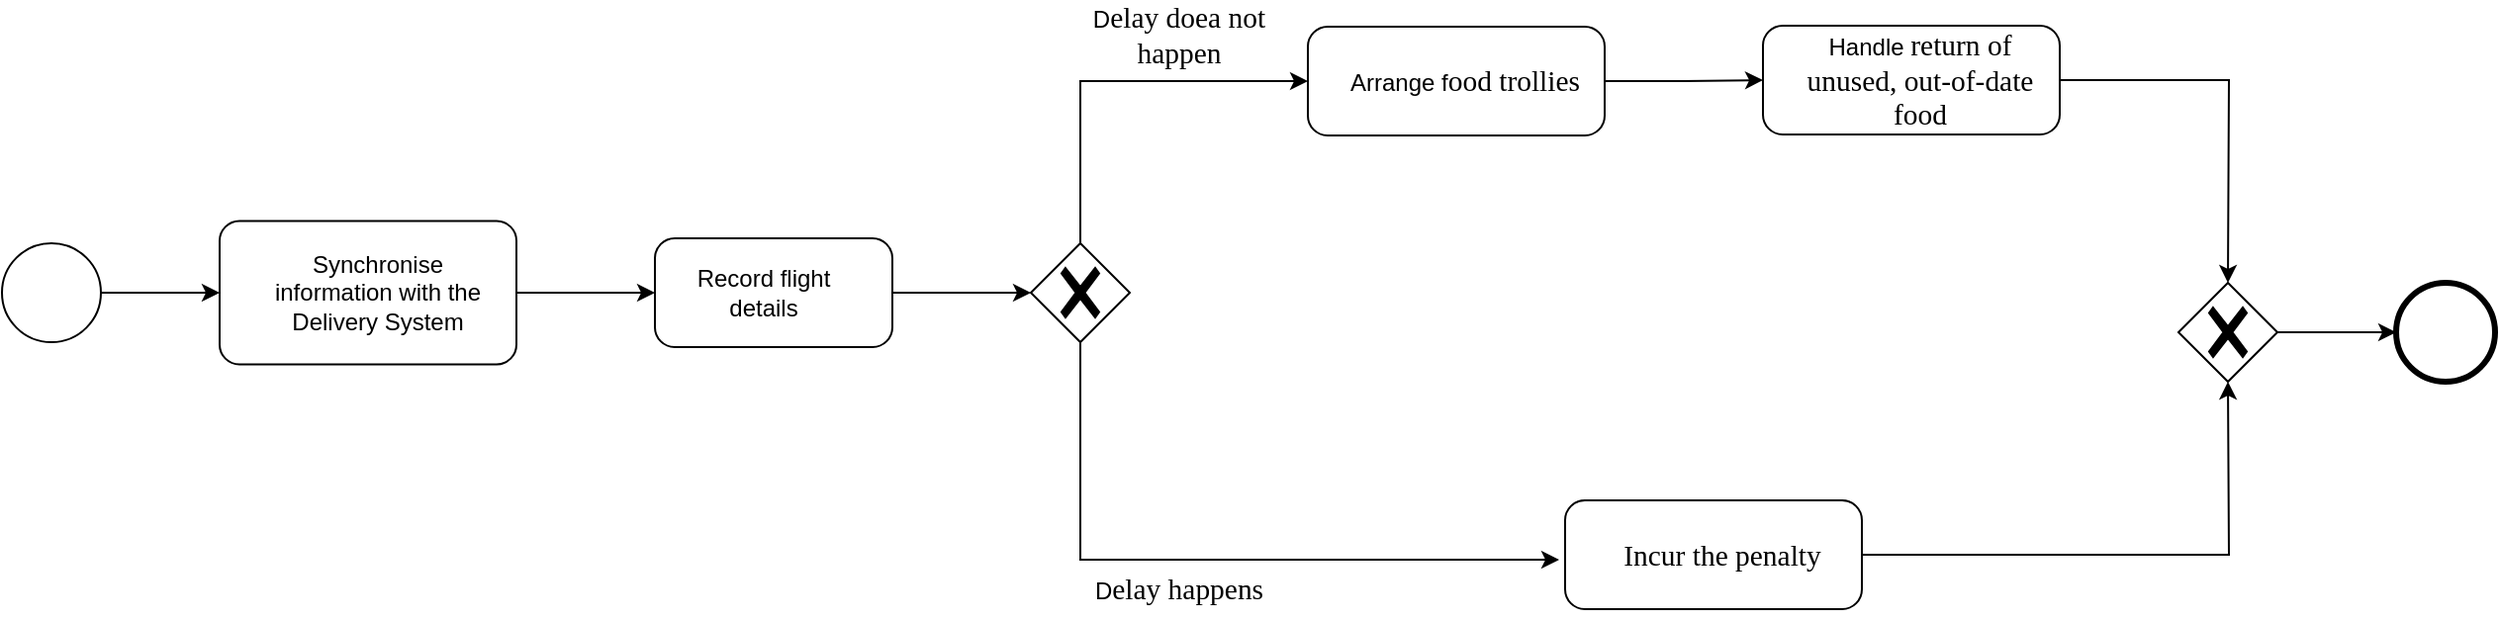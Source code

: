 <mxfile version="25.0.3">
  <diagram name="第 1 页" id="HsRobyK3Fas88-mNI9Ux">
    <mxGraphModel dx="1221" dy="1894" grid="1" gridSize="10" guides="1" tooltips="1" connect="1" arrows="1" fold="1" page="1" pageScale="1" pageWidth="827" pageHeight="1169" math="0" shadow="0">
      <root>
        <mxCell id="0" />
        <mxCell id="1" parent="0" />
        <mxCell id="VkIDEUSJJLNDlYU5rUfV-1" value="" style="points=[[0.145,0.145,0],[0.5,0,0],[0.855,0.145,0],[1,0.5,0],[0.855,0.855,0],[0.5,1,0],[0.145,0.855,0],[0,0.5,0]];shape=mxgraph.bpmn.event;html=1;verticalLabelPosition=bottom;labelBackgroundColor=#ffffff;verticalAlign=top;align=center;perimeter=ellipsePerimeter;outlineConnect=0;aspect=fixed;outline=standard;symbol=general;" parent="1" vertex="1">
          <mxGeometry x="20" y="40" width="50" height="50" as="geometry" />
        </mxCell>
        <mxCell id="VkIDEUSJJLNDlYU5rUfV-4" value="" style="points=[[0.25,0,0],[0.5,0,0],[0.75,0,0],[1,0.25,0],[1,0.5,0],[1,0.75,0],[0.75,1,0],[0.5,1,0],[0.25,1,0],[0,0.75,0],[0,0.5,0],[0,0.25,0]];shape=mxgraph.bpmn.task;whiteSpace=wrap;rectStyle=rounded;size=10;html=1;container=1;expand=0;collapsible=0;taskMarker=abstract;" parent="1" vertex="1">
          <mxGeometry x="130" y="28.75" width="150" height="72.5" as="geometry" />
        </mxCell>
        <mxCell id="VkIDEUSJJLNDlYU5rUfV-5" value="Synchronise information with the Delivery System" style="text;html=1;align=center;verticalAlign=middle;whiteSpace=wrap;rounded=0;" parent="VkIDEUSJJLNDlYU5rUfV-4" vertex="1">
          <mxGeometry x="20" y="16.48" width="120" height="39.55" as="geometry" />
        </mxCell>
        <mxCell id="VkIDEUSJJLNDlYU5rUfV-6" style="edgeStyle=orthogonalEdgeStyle;rounded=0;orthogonalLoop=1;jettySize=auto;html=1;entryX=0;entryY=0.5;entryDx=0;entryDy=0;entryPerimeter=0;" parent="1" source="VkIDEUSJJLNDlYU5rUfV-1" target="VkIDEUSJJLNDlYU5rUfV-4" edge="1">
          <mxGeometry relative="1" as="geometry" />
        </mxCell>
        <mxCell id="VkIDEUSJJLNDlYU5rUfV-9" value="" style="points=[[0.25,0,0],[0.5,0,0],[0.75,0,0],[1,0.25,0],[1,0.5,0],[1,0.75,0],[0.75,1,0],[0.5,1,0],[0.25,1,0],[0,0.75,0],[0,0.5,0],[0,0.25,0]];shape=mxgraph.bpmn.task;whiteSpace=wrap;rectStyle=rounded;size=10;html=1;container=1;expand=0;collapsible=0;taskMarker=abstract;" parent="1" vertex="1">
          <mxGeometry x="350" y="37.5" width="120" height="55" as="geometry" />
        </mxCell>
        <mxCell id="VkIDEUSJJLNDlYU5rUfV-10" value="Record flight details" style="text;html=1;align=center;verticalAlign=middle;whiteSpace=wrap;rounded=0;" parent="VkIDEUSJJLNDlYU5rUfV-9" vertex="1">
          <mxGeometry x="15" y="12.5" width="80" height="30" as="geometry" />
        </mxCell>
        <mxCell id="VkIDEUSJJLNDlYU5rUfV-11" style="edgeStyle=orthogonalEdgeStyle;rounded=0;orthogonalLoop=1;jettySize=auto;html=1;entryX=0;entryY=0.5;entryDx=0;entryDy=0;entryPerimeter=0;" parent="1" source="VkIDEUSJJLNDlYU5rUfV-9" edge="1">
          <mxGeometry relative="1" as="geometry">
            <mxPoint x="540" y="65" as="targetPoint" />
          </mxGeometry>
        </mxCell>
        <mxCell id="VkIDEUSJJLNDlYU5rUfV-19" value="" style="points=[[0.25,0,0],[0.5,0,0],[0.75,0,0],[1,0.25,0],[1,0.5,0],[1,0.75,0],[0.75,1,0],[0.5,1,0],[0.25,1,0],[0,0.75,0],[0,0.5,0],[0,0.25,0]];shape=mxgraph.bpmn.task;whiteSpace=wrap;rectStyle=rounded;size=10;html=1;container=1;expand=0;collapsible=0;taskMarker=abstract;" parent="1" vertex="1">
          <mxGeometry x="680" y="-69.5" width="150" height="55" as="geometry" />
        </mxCell>
        <mxCell id="VkIDEUSJJLNDlYU5rUfV-20" value="&lt;div&gt;&lt;span style=&quot;background-color: initial;&quot;&gt;Arrange f&lt;/span&gt;&lt;span style=&quot;font-size: 11.04pt; font-family: Calibri;&quot;&gt;ood trollies&lt;/span&gt;&lt;/div&gt;" style="text;html=1;align=center;verticalAlign=middle;whiteSpace=wrap;rounded=0;" parent="VkIDEUSJJLNDlYU5rUfV-19" vertex="1">
          <mxGeometry x="18.75" y="12.5" width="121.25" height="30" as="geometry" />
        </mxCell>
        <mxCell id="VkIDEUSJJLNDlYU5rUfV-24" style="edgeStyle=orthogonalEdgeStyle;rounded=0;orthogonalLoop=1;jettySize=auto;html=1;entryX=0;entryY=0.5;entryDx=0;entryDy=0;entryPerimeter=0;" parent="1" source="VkIDEUSJJLNDlYU5rUfV-4" target="VkIDEUSJJLNDlYU5rUfV-9" edge="1">
          <mxGeometry relative="1" as="geometry" />
        </mxCell>
        <mxCell id="VkIDEUSJJLNDlYU5rUfV-29" value="" style="edgeStyle=orthogonalEdgeStyle;rounded=0;orthogonalLoop=1;jettySize=auto;html=1;" parent="1" source="VkIDEUSJJLNDlYU5rUfV-25" edge="1">
          <mxGeometry relative="1" as="geometry">
            <mxPoint x="1145" y="60" as="targetPoint" />
          </mxGeometry>
        </mxCell>
        <mxCell id="VkIDEUSJJLNDlYU5rUfV-25" value="" style="points=[[0.25,0,0],[0.5,0,0],[0.75,0,0],[1,0.25,0],[1,0.5,0],[1,0.75,0],[0.75,1,0],[0.5,1,0],[0.25,1,0],[0,0.75,0],[0,0.5,0],[0,0.25,0]];shape=mxgraph.bpmn.task;whiteSpace=wrap;rectStyle=rounded;size=10;html=1;container=1;expand=0;collapsible=0;taskMarker=abstract;" parent="1" vertex="1">
          <mxGeometry x="910" y="-70" width="150" height="55" as="geometry" />
        </mxCell>
        <mxCell id="VkIDEUSJJLNDlYU5rUfV-26" value="Handle&amp;nbsp;&lt;span style=&quot;font-family: Calibri; font-size: 11.04pt; background-color: initial;&quot;&gt;return of unused, out-of-date food&lt;/span&gt;" style="text;html=1;align=center;verticalAlign=middle;whiteSpace=wrap;rounded=0;" parent="VkIDEUSJJLNDlYU5rUfV-25" vertex="1">
          <mxGeometry x="18.75" y="12.5" width="121.25" height="30" as="geometry" />
        </mxCell>
        <mxCell id="VkIDEUSJJLNDlYU5rUfV-28" style="edgeStyle=orthogonalEdgeStyle;rounded=0;orthogonalLoop=1;jettySize=auto;html=1;entryX=0;entryY=0.5;entryDx=0;entryDy=0;entryPerimeter=0;" parent="1" source="VkIDEUSJJLNDlYU5rUfV-19" target="VkIDEUSJJLNDlYU5rUfV-25" edge="1">
          <mxGeometry relative="1" as="geometry" />
        </mxCell>
        <mxCell id="VkIDEUSJJLNDlYU5rUfV-32" style="edgeStyle=orthogonalEdgeStyle;rounded=0;orthogonalLoop=1;jettySize=auto;html=1;entryX=0;entryY=0.5;entryDx=0;entryDy=0;entryPerimeter=0;" parent="1" source="VkIDEUSJJLNDlYU5rUfV-30" target="VkIDEUSJJLNDlYU5rUfV-19" edge="1">
          <mxGeometry relative="1" as="geometry">
            <mxPoint x="580" y="-110" as="targetPoint" />
            <Array as="points">
              <mxPoint x="565" y="-42" />
            </Array>
          </mxGeometry>
        </mxCell>
        <mxCell id="VkIDEUSJJLNDlYU5rUfV-34" style="edgeStyle=orthogonalEdgeStyle;rounded=0;orthogonalLoop=1;jettySize=auto;html=1;exitX=0.5;exitY=1;exitDx=0;exitDy=0;exitPerimeter=0;" parent="1" source="VkIDEUSJJLNDlYU5rUfV-30" edge="1">
          <mxGeometry relative="1" as="geometry">
            <mxPoint x="807" y="200" as="targetPoint" />
            <mxPoint x="572" y="92" as="sourcePoint" />
            <Array as="points">
              <mxPoint x="565" y="200" />
            </Array>
          </mxGeometry>
        </mxCell>
        <mxCell id="VkIDEUSJJLNDlYU5rUfV-30" value="" style="points=[[0.25,0.25,0],[0.5,0,0],[0.75,0.25,0],[1,0.5,0],[0.75,0.75,0],[0.5,1,0],[0.25,0.75,0],[0,0.5,0]];shape=mxgraph.bpmn.gateway2;html=1;verticalLabelPosition=bottom;labelBackgroundColor=#ffffff;verticalAlign=top;align=center;perimeter=rhombusPerimeter;outlineConnect=0;outline=none;symbol=none;gwType=exclusive;" parent="1" vertex="1">
          <mxGeometry x="540" y="40" width="50" height="50" as="geometry" />
        </mxCell>
        <mxCell id="VkIDEUSJJLNDlYU5rUfV-33" value="&lt;span style=&quot;background-color: initial;&quot;&gt;D&lt;/span&gt;&lt;span style=&quot;background-color: initial; font-family: Calibri; font-size: 11.04pt;&quot;&gt;elay doea not happen&lt;/span&gt;" style="text;html=1;align=center;verticalAlign=middle;whiteSpace=wrap;rounded=0;" parent="1" vertex="1">
          <mxGeometry x="570" y="-80" width="90" height="30" as="geometry" />
        </mxCell>
        <mxCell id="VkIDEUSJJLNDlYU5rUfV-35" value="" style="points=[[0.25,0,0],[0.5,0,0],[0.75,0,0],[1,0.25,0],[1,0.5,0],[1,0.75,0],[0.75,1,0],[0.5,1,0],[0.25,1,0],[0,0.75,0],[0,0.5,0],[0,0.25,0]];shape=mxgraph.bpmn.task;whiteSpace=wrap;rectStyle=rounded;size=10;html=1;container=1;expand=0;collapsible=0;taskMarker=abstract;" parent="1" vertex="1">
          <mxGeometry x="810" y="170" width="150" height="55" as="geometry" />
        </mxCell>
        <mxCell id="VkIDEUSJJLNDlYU5rUfV-36" value="&lt;div&gt;&lt;span style=&quot;font-size: 11.04pt; font-family: Calibri;&quot;&gt;Incur the penalty&lt;/span&gt;&lt;/div&gt;" style="text;html=1;align=center;verticalAlign=middle;whiteSpace=wrap;rounded=0;" parent="VkIDEUSJJLNDlYU5rUfV-35" vertex="1">
          <mxGeometry x="18.75" y="12.5" width="121.25" height="30" as="geometry" />
        </mxCell>
        <mxCell id="VkIDEUSJJLNDlYU5rUfV-38" value="&lt;span style=&quot;background-color: initial;&quot;&gt;D&lt;/span&gt;&lt;span style=&quot;background-color: initial; font-family: Calibri; font-size: 11.04pt;&quot;&gt;elay happens&lt;/span&gt;" style="text;html=1;align=center;verticalAlign=middle;whiteSpace=wrap;rounded=0;" parent="1" vertex="1">
          <mxGeometry x="570" y="200" width="90" height="30" as="geometry" />
        </mxCell>
        <mxCell id="VkIDEUSJJLNDlYU5rUfV-39" style="edgeStyle=orthogonalEdgeStyle;rounded=0;orthogonalLoop=1;jettySize=auto;html=1;entryX=0.5;entryY=1;entryDx=0;entryDy=0;entryPerimeter=0;" parent="1" source="VkIDEUSJJLNDlYU5rUfV-35" edge="1">
          <mxGeometry relative="1" as="geometry">
            <mxPoint x="1145" y="110" as="targetPoint" />
          </mxGeometry>
        </mxCell>
        <mxCell id="SxbpfRy6xctOLP1K_42C-1" value="" style="points=[[0.145,0.145,0],[0.5,0,0],[0.855,0.145,0],[1,0.5,0],[0.855,0.855,0],[0.5,1,0],[0.145,0.855,0],[0,0.5,0]];shape=mxgraph.bpmn.event;html=1;verticalLabelPosition=bottom;labelBackgroundColor=#ffffff;verticalAlign=top;align=center;perimeter=ellipsePerimeter;outlineConnect=0;aspect=fixed;outline=standard;symbol=general;strokeWidth=3;" vertex="1" parent="1">
          <mxGeometry x="1230" y="60" width="50" height="50" as="geometry" />
        </mxCell>
        <mxCell id="SxbpfRy6xctOLP1K_42C-2" value="" style="points=[[0.25,0.25,0],[0.5,0,0],[0.75,0.25,0],[1,0.5,0],[0.75,0.75,0],[0.5,1,0],[0.25,0.75,0],[0,0.5,0]];shape=mxgraph.bpmn.gateway2;html=1;verticalLabelPosition=bottom;labelBackgroundColor=#ffffff;verticalAlign=top;align=center;perimeter=rhombusPerimeter;outlineConnect=0;outline=none;symbol=none;gwType=exclusive;" vertex="1" parent="1">
          <mxGeometry x="1120" y="60" width="50" height="50" as="geometry" />
        </mxCell>
        <mxCell id="SxbpfRy6xctOLP1K_42C-3" style="edgeStyle=orthogonalEdgeStyle;rounded=0;orthogonalLoop=1;jettySize=auto;html=1;entryX=0;entryY=0.5;entryDx=0;entryDy=0;entryPerimeter=0;" edge="1" parent="1" source="SxbpfRy6xctOLP1K_42C-2" target="SxbpfRy6xctOLP1K_42C-1">
          <mxGeometry relative="1" as="geometry" />
        </mxCell>
      </root>
    </mxGraphModel>
  </diagram>
</mxfile>
